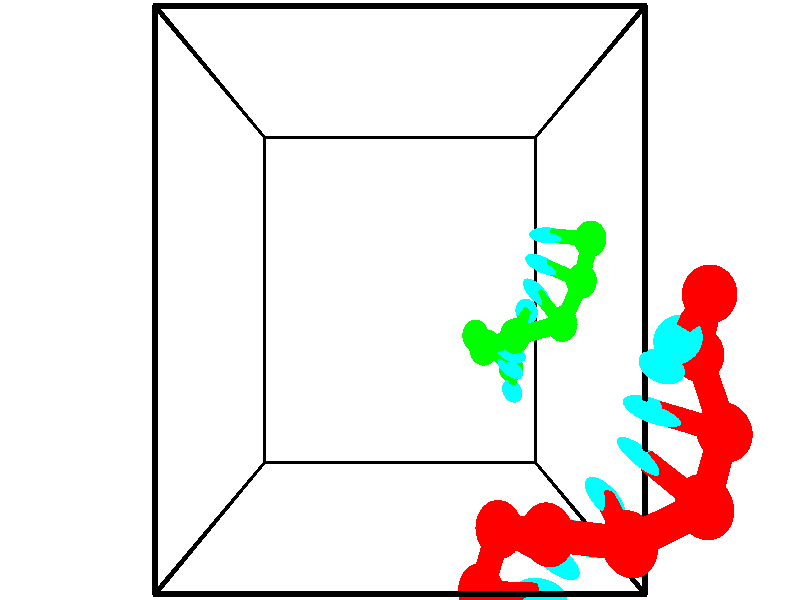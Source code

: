 // switches for output
#declare DRAW_BASES = 1; // possible values are 0, 1; only relevant for DNA ribbons
#declare DRAW_BASES_TYPE = 3; // possible values are 1, 2, 3; only relevant for DNA ribbons
#declare DRAW_FOG = 0; // set to 1 to enable fog

#include "colors.inc"

#include "transforms.inc"
background { rgb <1, 1, 1>}

#default {
   normal{
       ripples 0.25
       frequency 0.20
       turbulence 0.2
       lambda 5
   }
	finish {
		phong 0.1
		phong_size 40.
	}
}

// original window dimensions: 1024x640


// camera settings

camera {
	sky <-0, 1, 0>
	up <-0, 1, 0>
	right 1.6 * <1, 0, 0>
	location <2.5, 2.5, 11.1562>
	look_at <2.5, 2.5, 2.5>
	direction <0, 0, -8.6562>
	angle 67.0682
}


# declare cpy_camera_pos = <2.5, 2.5, 11.1562>;
# if (DRAW_FOG = 1)
fog {
	fog_type 2
	up vnormalize(cpy_camera_pos)
	color rgbt<1,1,1,0.3>
	distance 1e-5
	fog_alt 3e-3
	fog_offset 4
}
# end


// LIGHTS

# declare lum = 6;
global_settings {
	ambient_light rgb lum * <0.05, 0.05, 0.05>
	max_trace_level 15
}# declare cpy_direct_light_amount = 0.25;
light_source
{	1000 * <-1, -1, 1>,
	rgb lum * cpy_direct_light_amount
	parallel
}

light_source
{	1000 * <1, 1, -1>,
	rgb lum * cpy_direct_light_amount
	parallel
}

// strand 0

// nucleotide -1

// particle -1
sphere {
	<3.385200, -0.160833, 4.560898> 0.250000
	pigment { color rgbt <1,0,0,0> }
	no_shadow
}
cylinder {
	<3.776573, -0.201295, 4.488859>,  <4.011397, -0.225572, 4.445636>, 0.100000
	pigment { color rgbt <1,0,0,0> }
	no_shadow
}
cylinder {
	<3.776573, -0.201295, 4.488859>,  <3.385200, -0.160833, 4.560898>, 0.100000
	pigment { color rgbt <1,0,0,0> }
	no_shadow
}

// particle -1
sphere {
	<3.776573, -0.201295, 4.488859> 0.100000
	pigment { color rgbt <1,0,0,0> }
	no_shadow
}
sphere {
	0, 1
	scale<0.080000,0.200000,0.300000>
	matrix <0.154947, 0.935993, 0.316085,
		0.136596, -0.337174, 0.931480,
		0.978434, -0.101154, -0.180097,
		4.070103, -0.231641, 4.434830>
	pigment { color rgbt <0,1,1,0> }
	no_shadow
}
cylinder {
	<3.561349, 0.453845, 4.684438>,  <3.385200, -0.160833, 4.560898>, 0.130000
	pigment { color rgbt <1,0,0,0> }
	no_shadow
}

// nucleotide -1

// particle -1
sphere {
	<3.561349, 0.453845, 4.684438> 0.250000
	pigment { color rgbt <1,0,0,0> }
	no_shadow
}
cylinder {
	<3.919258, 0.282476, 4.634102>,  <4.134004, 0.179655, 4.603900>, 0.100000
	pigment { color rgbt <1,0,0,0> }
	no_shadow
}
cylinder {
	<3.919258, 0.282476, 4.634102>,  <3.561349, 0.453845, 4.684438>, 0.100000
	pigment { color rgbt <1,0,0,0> }
	no_shadow
}

// particle -1
sphere {
	<3.919258, 0.282476, 4.634102> 0.100000
	pigment { color rgbt <1,0,0,0> }
	no_shadow
}
sphere {
	0, 1
	scale<0.080000,0.200000,0.300000>
	matrix <0.445307, 0.835397, 0.322202,
		-0.032912, -0.344335, 0.938270,
		0.894773, -0.428422, -0.125840,
		4.187690, 0.153950, 4.596350>
	pigment { color rgbt <0,1,1,0> }
	no_shadow
}
cylinder {
	<3.933519, 0.601843, 5.292810>,  <3.561349, 0.453845, 4.684438>, 0.130000
	pigment { color rgbt <1,0,0,0> }
	no_shadow
}

// nucleotide -1

// particle -1
sphere {
	<3.933519, 0.601843, 5.292810> 0.250000
	pigment { color rgbt <1,0,0,0> }
	no_shadow
}
cylinder {
	<4.206612, 0.493868, 5.021219>,  <4.370467, 0.429083, 4.858264>, 0.100000
	pigment { color rgbt <1,0,0,0> }
	no_shadow
}
cylinder {
	<4.206612, 0.493868, 5.021219>,  <3.933519, 0.601843, 5.292810>, 0.100000
	pigment { color rgbt <1,0,0,0> }
	no_shadow
}

// particle -1
sphere {
	<4.206612, 0.493868, 5.021219> 0.100000
	pigment { color rgbt <1,0,0,0> }
	no_shadow
}
sphere {
	0, 1
	scale<0.080000,0.200000,0.300000>
	matrix <0.575866, 0.770748, 0.272628,
		0.449729, -0.577132, 0.681662,
		0.682732, -0.269937, -0.678978,
		4.411431, 0.412887, 4.817526>
	pigment { color rgbt <0,1,1,0> }
	no_shadow
}
cylinder {
	<4.631280, 0.608256, 5.536205>,  <3.933519, 0.601843, 5.292810>, 0.130000
	pigment { color rgbt <1,0,0,0> }
	no_shadow
}

// nucleotide -1

// particle -1
sphere {
	<4.631280, 0.608256, 5.536205> 0.250000
	pigment { color rgbt <1,0,0,0> }
	no_shadow
}
cylinder {
	<4.632950, 0.710114, 5.149395>,  <4.633952, 0.771228, 4.917309>, 0.100000
	pigment { color rgbt <1,0,0,0> }
	no_shadow
}
cylinder {
	<4.632950, 0.710114, 5.149395>,  <4.631280, 0.608256, 5.536205>, 0.100000
	pigment { color rgbt <1,0,0,0> }
	no_shadow
}

// particle -1
sphere {
	<4.632950, 0.710114, 5.149395> 0.100000
	pigment { color rgbt <1,0,0,0> }
	no_shadow
}
sphere {
	0, 1
	scale<0.080000,0.200000,0.300000>
	matrix <0.347170, 0.906517, 0.240209,
		0.937793, -0.336725, -0.084621,
		0.004174, 0.254644, -0.967026,
		4.634202, 0.786507, 4.859287>
	pigment { color rgbt <0,1,1,0> }
	no_shadow
}
cylinder {
	<5.366423, 0.876037, 5.464646>,  <4.631280, 0.608256, 5.536205>, 0.130000
	pigment { color rgbt <1,0,0,0> }
	no_shadow
}

// nucleotide -1

// particle -1
sphere {
	<5.366423, 0.876037, 5.464646> 0.250000
	pigment { color rgbt <1,0,0,0> }
	no_shadow
}
cylinder {
	<5.156853, 1.031826, 5.161644>,  <5.031110, 1.125299, 4.979843>, 0.100000
	pigment { color rgbt <1,0,0,0> }
	no_shadow
}
cylinder {
	<5.156853, 1.031826, 5.161644>,  <5.366423, 0.876037, 5.464646>, 0.100000
	pigment { color rgbt <1,0,0,0> }
	no_shadow
}

// particle -1
sphere {
	<5.156853, 1.031826, 5.161644> 0.100000
	pigment { color rgbt <1,0,0,0> }
	no_shadow
}
sphere {
	0, 1
	scale<0.080000,0.200000,0.300000>
	matrix <0.389350, 0.900493, 0.193697,
		0.757567, -0.193451, -0.623433,
		-0.523926, 0.389472, -0.757504,
		4.999675, 1.148668, 4.934392>
	pigment { color rgbt <0,1,1,0> }
	no_shadow
}
cylinder {
	<5.756207, 1.393407, 5.088471>,  <5.366423, 0.876037, 5.464646>, 0.130000
	pigment { color rgbt <1,0,0,0> }
	no_shadow
}

// nucleotide -1

// particle -1
sphere {
	<5.756207, 1.393407, 5.088471> 0.250000
	pigment { color rgbt <1,0,0,0> }
	no_shadow
}
cylinder {
	<5.371536, 1.486847, 5.031048>,  <5.140734, 1.542911, 4.996594>, 0.100000
	pigment { color rgbt <1,0,0,0> }
	no_shadow
}
cylinder {
	<5.371536, 1.486847, 5.031048>,  <5.756207, 1.393407, 5.088471>, 0.100000
	pigment { color rgbt <1,0,0,0> }
	no_shadow
}

// particle -1
sphere {
	<5.371536, 1.486847, 5.031048> 0.100000
	pigment { color rgbt <1,0,0,0> }
	no_shadow
}
sphere {
	0, 1
	scale<0.080000,0.200000,0.300000>
	matrix <0.174438, 0.925212, 0.336977,
		0.211539, 0.299021, -0.930504,
		-0.961677, 0.233599, -0.143557,
		5.083033, 1.556927, 4.987980>
	pigment { color rgbt <0,1,1,0> }
	no_shadow
}
cylinder {
	<5.712642, 2.014282, 4.648627>,  <5.756207, 1.393407, 5.088471>, 0.130000
	pigment { color rgbt <1,0,0,0> }
	no_shadow
}

// nucleotide -1

// particle -1
sphere {
	<5.712642, 2.014282, 4.648627> 0.250000
	pigment { color rgbt <1,0,0,0> }
	no_shadow
}
cylinder {
	<5.389626, 1.973535, 4.881006>,  <5.195816, 1.949086, 5.020433>, 0.100000
	pigment { color rgbt <1,0,0,0> }
	no_shadow
}
cylinder {
	<5.389626, 1.973535, 4.881006>,  <5.712642, 2.014282, 4.648627>, 0.100000
	pigment { color rgbt <1,0,0,0> }
	no_shadow
}

// particle -1
sphere {
	<5.389626, 1.973535, 4.881006> 0.100000
	pigment { color rgbt <1,0,0,0> }
	no_shadow
}
sphere {
	0, 1
	scale<0.080000,0.200000,0.300000>
	matrix <0.275208, 0.806095, 0.523900,
		-0.521668, 0.582952, -0.622920,
		-0.807542, -0.101869, 0.580947,
		5.147363, 1.942974, 5.055290>
	pigment { color rgbt <0,1,1,0> }
	no_shadow
}
cylinder {
	<5.630411, 2.548433, 5.044137>,  <5.712642, 2.014282, 4.648627>, 0.130000
	pigment { color rgbt <1,0,0,0> }
	no_shadow
}

// nucleotide -1

// particle -1
sphere {
	<5.630411, 2.548433, 5.044137> 0.250000
	pigment { color rgbt <1,0,0,0> }
	no_shadow
}
cylinder {
	<5.355232, 2.344247, 5.250498>,  <5.190125, 2.221735, 5.374314>, 0.100000
	pigment { color rgbt <1,0,0,0> }
	no_shadow
}
cylinder {
	<5.355232, 2.344247, 5.250498>,  <5.630411, 2.548433, 5.044137>, 0.100000
	pigment { color rgbt <1,0,0,0> }
	no_shadow
}

// particle -1
sphere {
	<5.355232, 2.344247, 5.250498> 0.100000
	pigment { color rgbt <1,0,0,0> }
	no_shadow
}
sphere {
	0, 1
	scale<0.080000,0.200000,0.300000>
	matrix <-0.015839, 0.721233, 0.692512,
		-0.725589, 0.468239, -0.504255,
		-0.687946, -0.510466, 0.515902,
		5.148849, 2.191107, 5.405269>
	pigment { color rgbt <0,1,1,0> }
	no_shadow
}
// strand 1

// nucleotide -1

// particle -1
sphere {
	<5.601276, 3.328343, 1.315880> 0.250000
	pigment { color rgbt <0,1,0,0> }
	no_shadow
}
cylinder {
	<5.241295, 3.373579, 1.147453>,  <5.025306, 3.400720, 1.046397>, 0.100000
	pigment { color rgbt <0,1,0,0> }
	no_shadow
}
cylinder {
	<5.241295, 3.373579, 1.147453>,  <5.601276, 3.328343, 1.315880>, 0.100000
	pigment { color rgbt <0,1,0,0> }
	no_shadow
}

// particle -1
sphere {
	<5.241295, 3.373579, 1.147453> 0.100000
	pigment { color rgbt <0,1,0,0> }
	no_shadow
}
sphere {
	0, 1
	scale<0.080000,0.200000,0.300000>
	matrix <0.111216, -0.874277, -0.472516,
		-0.421564, -0.472072, 0.774230,
		-0.899953, 0.113089, -0.421066,
		4.971309, 3.407506, 1.021134>
	pigment { color rgbt <0,1,1,0> }
	no_shadow
}
cylinder {
	<5.592617, 2.770314, 0.864256>,  <5.601276, 3.328343, 1.315880>, 0.130000
	pigment { color rgbt <0,1,0,0> }
	no_shadow
}

// nucleotide -1

// particle -1
sphere {
	<5.592617, 2.770314, 0.864256> 0.250000
	pigment { color rgbt <0,1,0,0> }
	no_shadow
}
cylinder {
	<5.218048, 2.905930, 0.828112>,  <4.993307, 2.987299, 0.806425>, 0.100000
	pigment { color rgbt <0,1,0,0> }
	no_shadow
}
cylinder {
	<5.218048, 2.905930, 0.828112>,  <5.592617, 2.770314, 0.864256>, 0.100000
	pigment { color rgbt <0,1,0,0> }
	no_shadow
}

// particle -1
sphere {
	<5.218048, 2.905930, 0.828112> 0.100000
	pigment { color rgbt <0,1,0,0> }
	no_shadow
}
sphere {
	0, 1
	scale<0.080000,0.200000,0.300000>
	matrix <-0.233378, -0.794140, -0.561138,
		-0.262007, -0.504374, 0.822775,
		-0.936423, 0.339040, -0.090361,
		4.937121, 3.007642, 0.801003>
	pigment { color rgbt <0,1,1,0> }
	no_shadow
}
cylinder {
	<5.229560, 2.163261, 0.989272>,  <5.592617, 2.770314, 0.864256>, 0.130000
	pigment { color rgbt <0,1,0,0> }
	no_shadow
}

// nucleotide -1

// particle -1
sphere {
	<5.229560, 2.163261, 0.989272> 0.250000
	pigment { color rgbt <0,1,0,0> }
	no_shadow
}
cylinder {
	<5.034683, 2.421473, 0.754007>,  <4.917757, 2.576400, 0.612848>, 0.100000
	pigment { color rgbt <0,1,0,0> }
	no_shadow
}
cylinder {
	<5.034683, 2.421473, 0.754007>,  <5.229560, 2.163261, 0.989272>, 0.100000
	pigment { color rgbt <0,1,0,0> }
	no_shadow
}

// particle -1
sphere {
	<5.034683, 2.421473, 0.754007> 0.100000
	pigment { color rgbt <0,1,0,0> }
	no_shadow
}
sphere {
	0, 1
	scale<0.080000,0.200000,0.300000>
	matrix <-0.307418, -0.757161, -0.576369,
		-0.817399, -0.099989, 0.567328,
		-0.487190, 0.645530, -0.588164,
		4.888525, 2.615131, 0.577559>
	pigment { color rgbt <0,1,1,0> }
	no_shadow
}
cylinder {
	<4.448230, 1.989587, 0.916551>,  <5.229560, 2.163261, 0.989272>, 0.130000
	pigment { color rgbt <0,1,0,0> }
	no_shadow
}

// nucleotide -1

// particle -1
sphere {
	<4.448230, 1.989587, 0.916551> 0.250000
	pigment { color rgbt <0,1,0,0> }
	no_shadow
}
cylinder {
	<4.625175, 2.185719, 0.616180>,  <4.731343, 2.303397, 0.435958>, 0.100000
	pigment { color rgbt <0,1,0,0> }
	no_shadow
}
cylinder {
	<4.625175, 2.185719, 0.616180>,  <4.448230, 1.989587, 0.916551>, 0.100000
	pigment { color rgbt <0,1,0,0> }
	no_shadow
}

// particle -1
sphere {
	<4.625175, 2.185719, 0.616180> 0.100000
	pigment { color rgbt <0,1,0,0> }
	no_shadow
}
sphere {
	0, 1
	scale<0.080000,0.200000,0.300000>
	matrix <-0.297556, -0.709635, -0.638653,
		-0.846035, 0.505960, -0.168017,
		0.442364, 0.490328, -0.750928,
		4.757885, 2.332817, 0.390902>
	pigment { color rgbt <0,1,1,0> }
	no_shadow
}
cylinder {
	<3.985645, 1.778103, 0.416765>,  <4.448230, 1.989587, 0.916551>, 0.130000
	pigment { color rgbt <0,1,0,0> }
	no_shadow
}

// nucleotide -1

// particle -1
sphere {
	<3.985645, 1.778103, 0.416765> 0.250000
	pigment { color rgbt <0,1,0,0> }
	no_shadow
}
cylinder {
	<4.346085, 1.880554, 0.276812>,  <4.562348, 1.942025, 0.192839>, 0.100000
	pigment { color rgbt <0,1,0,0> }
	no_shadow
}
cylinder {
	<4.346085, 1.880554, 0.276812>,  <3.985645, 1.778103, 0.416765>, 0.100000
	pigment { color rgbt <0,1,0,0> }
	no_shadow
}

// particle -1
sphere {
	<4.346085, 1.880554, 0.276812> 0.100000
	pigment { color rgbt <0,1,0,0> }
	no_shadow
}
sphere {
	0, 1
	scale<0.080000,0.200000,0.300000>
	matrix <-0.045462, -0.746653, -0.663659,
		-0.431223, 0.613929, -0.661164,
		0.901099, 0.256127, -0.349884,
		4.616415, 1.957392, 0.171846>
	pigment { color rgbt <0,1,1,0> }
	no_shadow
}
cylinder {
	<3.938976, 1.938052, -0.337169>,  <3.985645, 1.778103, 0.416765>, 0.130000
	pigment { color rgbt <0,1,0,0> }
	no_shadow
}

// nucleotide -1

// particle -1
sphere {
	<3.938976, 1.938052, -0.337169> 0.250000
	pigment { color rgbt <0,1,0,0> }
	no_shadow
}
cylinder {
	<4.294930, 1.798315, -0.219820>,  <4.508502, 1.714473, -0.149411>, 0.100000
	pigment { color rgbt <0,1,0,0> }
	no_shadow
}
cylinder {
	<4.294930, 1.798315, -0.219820>,  <3.938976, 1.938052, -0.337169>, 0.100000
	pigment { color rgbt <0,1,0,0> }
	no_shadow
}

// particle -1
sphere {
	<4.294930, 1.798315, -0.219820> 0.100000
	pigment { color rgbt <0,1,0,0> }
	no_shadow
}
sphere {
	0, 1
	scale<0.080000,0.200000,0.300000>
	matrix <-0.092692, -0.768145, -0.633531,
		0.446672, 0.536575, -0.715941,
		0.889883, -0.349343, 0.293372,
		4.561894, 1.693512, -0.131808>
	pigment { color rgbt <0,1,1,0> }
	no_shadow
}
cylinder {
	<4.263854, 1.752400, -0.962719>,  <3.938976, 1.938052, -0.337169>, 0.130000
	pigment { color rgbt <0,1,0,0> }
	no_shadow
}

// nucleotide -1

// particle -1
sphere {
	<4.263854, 1.752400, -0.962719> 0.250000
	pigment { color rgbt <0,1,0,0> }
	no_shadow
}
cylinder {
	<4.467728, 1.559198, -0.677923>,  <4.590052, 1.443277, -0.507046>, 0.100000
	pigment { color rgbt <0,1,0,0> }
	no_shadow
}
cylinder {
	<4.467728, 1.559198, -0.677923>,  <4.263854, 1.752400, -0.962719>, 0.100000
	pigment { color rgbt <0,1,0,0> }
	no_shadow
}

// particle -1
sphere {
	<4.467728, 1.559198, -0.677923> 0.100000
	pigment { color rgbt <0,1,0,0> }
	no_shadow
}
sphere {
	0, 1
	scale<0.080000,0.200000,0.300000>
	matrix <-0.146085, -0.864115, -0.481627,
		0.847869, 0.141466, -0.510985,
		0.509684, -0.483004, 0.711990,
		4.620633, 1.414297, -0.464326>
	pigment { color rgbt <0,1,1,0> }
	no_shadow
}
cylinder {
	<4.787515, 1.338782, -1.290725>,  <4.263854, 1.752400, -0.962719>, 0.130000
	pigment { color rgbt <0,1,0,0> }
	no_shadow
}

// nucleotide -1

// particle -1
sphere {
	<4.787515, 1.338782, -1.290725> 0.250000
	pigment { color rgbt <0,1,0,0> }
	no_shadow
}
cylinder {
	<4.735825, 1.153959, -0.939772>,  <4.704811, 1.043066, -0.729199>, 0.100000
	pigment { color rgbt <0,1,0,0> }
	no_shadow
}
cylinder {
	<4.735825, 1.153959, -0.939772>,  <4.787515, 1.338782, -1.290725>, 0.100000
	pigment { color rgbt <0,1,0,0> }
	no_shadow
}

// particle -1
sphere {
	<4.735825, 1.153959, -0.939772> 0.100000
	pigment { color rgbt <0,1,0,0> }
	no_shadow
}
sphere {
	0, 1
	scale<0.080000,0.200000,0.300000>
	matrix <-0.162190, -0.863039, -0.478391,
		0.978261, -0.204123, 0.036585,
		-0.129225, -0.462058, 0.877385,
		4.697057, 1.015342, -0.676556>
	pigment { color rgbt <0,1,1,0> }
	no_shadow
}
// box output
cylinder {
	<0.000000, 0.000000, 0.000000>,  <5.000000, 0.000000, 0.000000>, 0.025000
	pigment { color rgbt <0,0,0,0> }
	no_shadow
}
cylinder {
	<0.000000, 0.000000, 0.000000>,  <0.000000, 5.000000, 0.000000>, 0.025000
	pigment { color rgbt <0,0,0,0> }
	no_shadow
}
cylinder {
	<0.000000, 0.000000, 0.000000>,  <0.000000, 0.000000, 5.000000>, 0.025000
	pigment { color rgbt <0,0,0,0> }
	no_shadow
}
cylinder {
	<5.000000, 5.000000, 5.000000>,  <0.000000, 5.000000, 5.000000>, 0.025000
	pigment { color rgbt <0,0,0,0> }
	no_shadow
}
cylinder {
	<5.000000, 5.000000, 5.000000>,  <5.000000, 0.000000, 5.000000>, 0.025000
	pigment { color rgbt <0,0,0,0> }
	no_shadow
}
cylinder {
	<5.000000, 5.000000, 5.000000>,  <5.000000, 5.000000, 0.000000>, 0.025000
	pigment { color rgbt <0,0,0,0> }
	no_shadow
}
cylinder {
	<0.000000, 0.000000, 5.000000>,  <0.000000, 5.000000, 5.000000>, 0.025000
	pigment { color rgbt <0,0,0,0> }
	no_shadow
}
cylinder {
	<0.000000, 0.000000, 5.000000>,  <5.000000, 0.000000, 5.000000>, 0.025000
	pigment { color rgbt <0,0,0,0> }
	no_shadow
}
cylinder {
	<5.000000, 5.000000, 0.000000>,  <0.000000, 5.000000, 0.000000>, 0.025000
	pigment { color rgbt <0,0,0,0> }
	no_shadow
}
cylinder {
	<5.000000, 5.000000, 0.000000>,  <5.000000, 0.000000, 0.000000>, 0.025000
	pigment { color rgbt <0,0,0,0> }
	no_shadow
}
cylinder {
	<5.000000, 0.000000, 5.000000>,  <5.000000, 0.000000, 0.000000>, 0.025000
	pigment { color rgbt <0,0,0,0> }
	no_shadow
}
cylinder {
	<0.000000, 5.000000, 0.000000>,  <0.000000, 5.000000, 5.000000>, 0.025000
	pigment { color rgbt <0,0,0,0> }
	no_shadow
}
// end of box output
